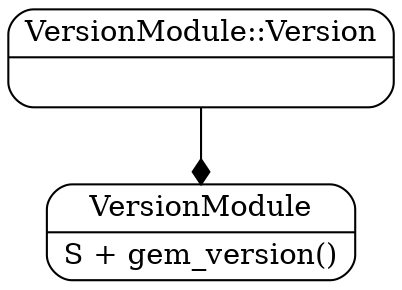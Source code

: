 digraph graph_title {
            graph[overlap=false, splines=true, bgcolor="white"]
"VersionModule" [shape=Mrecord, label="{VersionModule|S + gem_version()\l}"]
"VersionModule::Version" [shape=Mrecord, label="{VersionModule::Version|\l}"]
"VersionModule::Version" -> "VersionModule" [label="", arrowhead="diamond", arrowtail="diamond"]

}
